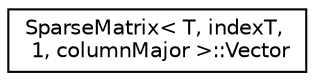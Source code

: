 digraph "Graphical Class Hierarchy"
{
 // LATEX_PDF_SIZE
  edge [fontname="Helvetica",fontsize="10",labelfontname="Helvetica",labelfontsize="10"];
  node [fontname="Helvetica",fontsize="10",shape=record];
  rankdir="LR";
  Node0 [label="SparseMatrix\< T, indexT,\l 1, columnMajor \>::Vector",height=0.2,width=0.4,color="black", fillcolor="white", style="filled",URL="$class_c_s_f_1_1_sparse_matrix_3_01_t_00_01index_t_00_011_00_01column_major_01_4_1_1_vector.html",tooltip=" "];
}
